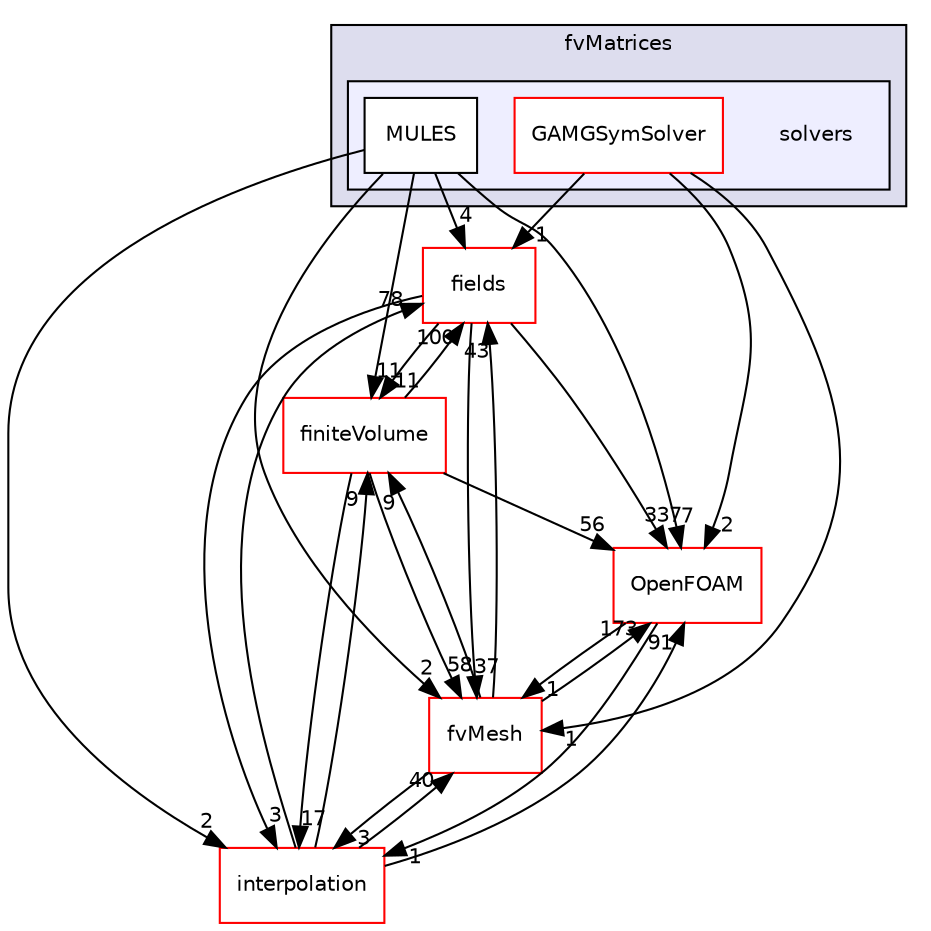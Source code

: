 digraph "src/finiteVolume/fvMatrices/solvers" {
  bgcolor=transparent;
  compound=true
  node [ fontsize="10", fontname="Helvetica"];
  edge [ labelfontsize="10", labelfontname="Helvetica"];
  subgraph clusterdir_5d57e3901430bcc99a7ddac11a899224 {
    graph [ bgcolor="#ddddee", pencolor="black", label="fvMatrices" fontname="Helvetica", fontsize="10", URL="dir_5d57e3901430bcc99a7ddac11a899224.html"]
  subgraph clusterdir_21e8caa1e273a2fd1ca8d8e5e2ca4486 {
    graph [ bgcolor="#eeeeff", pencolor="black", label="" URL="dir_21e8caa1e273a2fd1ca8d8e5e2ca4486.html"];
    dir_21e8caa1e273a2fd1ca8d8e5e2ca4486 [shape=plaintext label="solvers"];
    dir_f99e131fc9aeec90fd7de12971615c66 [shape=box label="GAMGSymSolver" color="red" fillcolor="white" style="filled" URL="dir_f99e131fc9aeec90fd7de12971615c66.html"];
    dir_87813a55ec739ef0a6011feca433f374 [shape=box label="MULES" color="black" fillcolor="white" style="filled" URL="dir_87813a55ec739ef0a6011feca433f374.html"];
  }
  }
  dir_25ab4a83a983f7bb7a38b7f63bb141b7 [shape=box label="fields" color="red" URL="dir_25ab4a83a983f7bb7a38b7f63bb141b7.html"];
  dir_2ea871e4defbdbd60808750cae643c63 [shape=box label="finiteVolume" color="red" URL="dir_2ea871e4defbdbd60808750cae643c63.html"];
  dir_c382fa095c9c33d8673c0dd60aaef275 [shape=box label="fvMesh" color="red" URL="dir_c382fa095c9c33d8673c0dd60aaef275.html"];
  dir_a586eb954e2e5e74ecf6fe95a2457777 [shape=box label="interpolation" color="red" URL="dir_a586eb954e2e5e74ecf6fe95a2457777.html"];
  dir_c5473ff19b20e6ec4dfe5c310b3778a8 [shape=box label="OpenFOAM" color="red" URL="dir_c5473ff19b20e6ec4dfe5c310b3778a8.html"];
  dir_f99e131fc9aeec90fd7de12971615c66->dir_25ab4a83a983f7bb7a38b7f63bb141b7 [headlabel="1", labeldistance=1.5 headhref="dir_001116_000934.html"];
  dir_f99e131fc9aeec90fd7de12971615c66->dir_c382fa095c9c33d8673c0dd60aaef275 [headlabel="1", labeldistance=1.5 headhref="dir_001116_001120.html"];
  dir_f99e131fc9aeec90fd7de12971615c66->dir_c5473ff19b20e6ec4dfe5c310b3778a8 [headlabel="2", labeldistance=1.5 headhref="dir_001116_001892.html"];
  dir_25ab4a83a983f7bb7a38b7f63bb141b7->dir_2ea871e4defbdbd60808750cae643c63 [headlabel="11", labeldistance=1.5 headhref="dir_000934_001059.html"];
  dir_25ab4a83a983f7bb7a38b7f63bb141b7->dir_c382fa095c9c33d8673c0dd60aaef275 [headlabel="37", labeldistance=1.5 headhref="dir_000934_001120.html"];
  dir_25ab4a83a983f7bb7a38b7f63bb141b7->dir_a586eb954e2e5e74ecf6fe95a2457777 [headlabel="3", labeldistance=1.5 headhref="dir_000934_001166.html"];
  dir_25ab4a83a983f7bb7a38b7f63bb141b7->dir_c5473ff19b20e6ec4dfe5c310b3778a8 [headlabel="337", labeldistance=1.5 headhref="dir_000934_001892.html"];
  dir_2ea871e4defbdbd60808750cae643c63->dir_25ab4a83a983f7bb7a38b7f63bb141b7 [headlabel="100", labeldistance=1.5 headhref="dir_001059_000934.html"];
  dir_2ea871e4defbdbd60808750cae643c63->dir_c382fa095c9c33d8673c0dd60aaef275 [headlabel="58", labeldistance=1.5 headhref="dir_001059_001120.html"];
  dir_2ea871e4defbdbd60808750cae643c63->dir_a586eb954e2e5e74ecf6fe95a2457777 [headlabel="17", labeldistance=1.5 headhref="dir_001059_001166.html"];
  dir_2ea871e4defbdbd60808750cae643c63->dir_c5473ff19b20e6ec4dfe5c310b3778a8 [headlabel="56", labeldistance=1.5 headhref="dir_001059_001892.html"];
  dir_87813a55ec739ef0a6011feca433f374->dir_25ab4a83a983f7bb7a38b7f63bb141b7 [headlabel="4", labeldistance=1.5 headhref="dir_001119_000934.html"];
  dir_87813a55ec739ef0a6011feca433f374->dir_2ea871e4defbdbd60808750cae643c63 [headlabel="11", labeldistance=1.5 headhref="dir_001119_001059.html"];
  dir_87813a55ec739ef0a6011feca433f374->dir_c382fa095c9c33d8673c0dd60aaef275 [headlabel="2", labeldistance=1.5 headhref="dir_001119_001120.html"];
  dir_87813a55ec739ef0a6011feca433f374->dir_a586eb954e2e5e74ecf6fe95a2457777 [headlabel="2", labeldistance=1.5 headhref="dir_001119_001166.html"];
  dir_87813a55ec739ef0a6011feca433f374->dir_c5473ff19b20e6ec4dfe5c310b3778a8 [headlabel="7", labeldistance=1.5 headhref="dir_001119_001892.html"];
  dir_c382fa095c9c33d8673c0dd60aaef275->dir_25ab4a83a983f7bb7a38b7f63bb141b7 [headlabel="43", labeldistance=1.5 headhref="dir_001120_000934.html"];
  dir_c382fa095c9c33d8673c0dd60aaef275->dir_2ea871e4defbdbd60808750cae643c63 [headlabel="9", labeldistance=1.5 headhref="dir_001120_001059.html"];
  dir_c382fa095c9c33d8673c0dd60aaef275->dir_a586eb954e2e5e74ecf6fe95a2457777 [headlabel="3", labeldistance=1.5 headhref="dir_001120_001166.html"];
  dir_c382fa095c9c33d8673c0dd60aaef275->dir_c5473ff19b20e6ec4dfe5c310b3778a8 [headlabel="173", labeldistance=1.5 headhref="dir_001120_001892.html"];
  dir_a586eb954e2e5e74ecf6fe95a2457777->dir_25ab4a83a983f7bb7a38b7f63bb141b7 [headlabel="78", labeldistance=1.5 headhref="dir_001166_000934.html"];
  dir_a586eb954e2e5e74ecf6fe95a2457777->dir_2ea871e4defbdbd60808750cae643c63 [headlabel="9", labeldistance=1.5 headhref="dir_001166_001059.html"];
  dir_a586eb954e2e5e74ecf6fe95a2457777->dir_c382fa095c9c33d8673c0dd60aaef275 [headlabel="40", labeldistance=1.5 headhref="dir_001166_001120.html"];
  dir_a586eb954e2e5e74ecf6fe95a2457777->dir_c5473ff19b20e6ec4dfe5c310b3778a8 [headlabel="91", labeldistance=1.5 headhref="dir_001166_001892.html"];
  dir_c5473ff19b20e6ec4dfe5c310b3778a8->dir_c382fa095c9c33d8673c0dd60aaef275 [headlabel="1", labeldistance=1.5 headhref="dir_001892_001120.html"];
  dir_c5473ff19b20e6ec4dfe5c310b3778a8->dir_a586eb954e2e5e74ecf6fe95a2457777 [headlabel="1", labeldistance=1.5 headhref="dir_001892_001166.html"];
}
